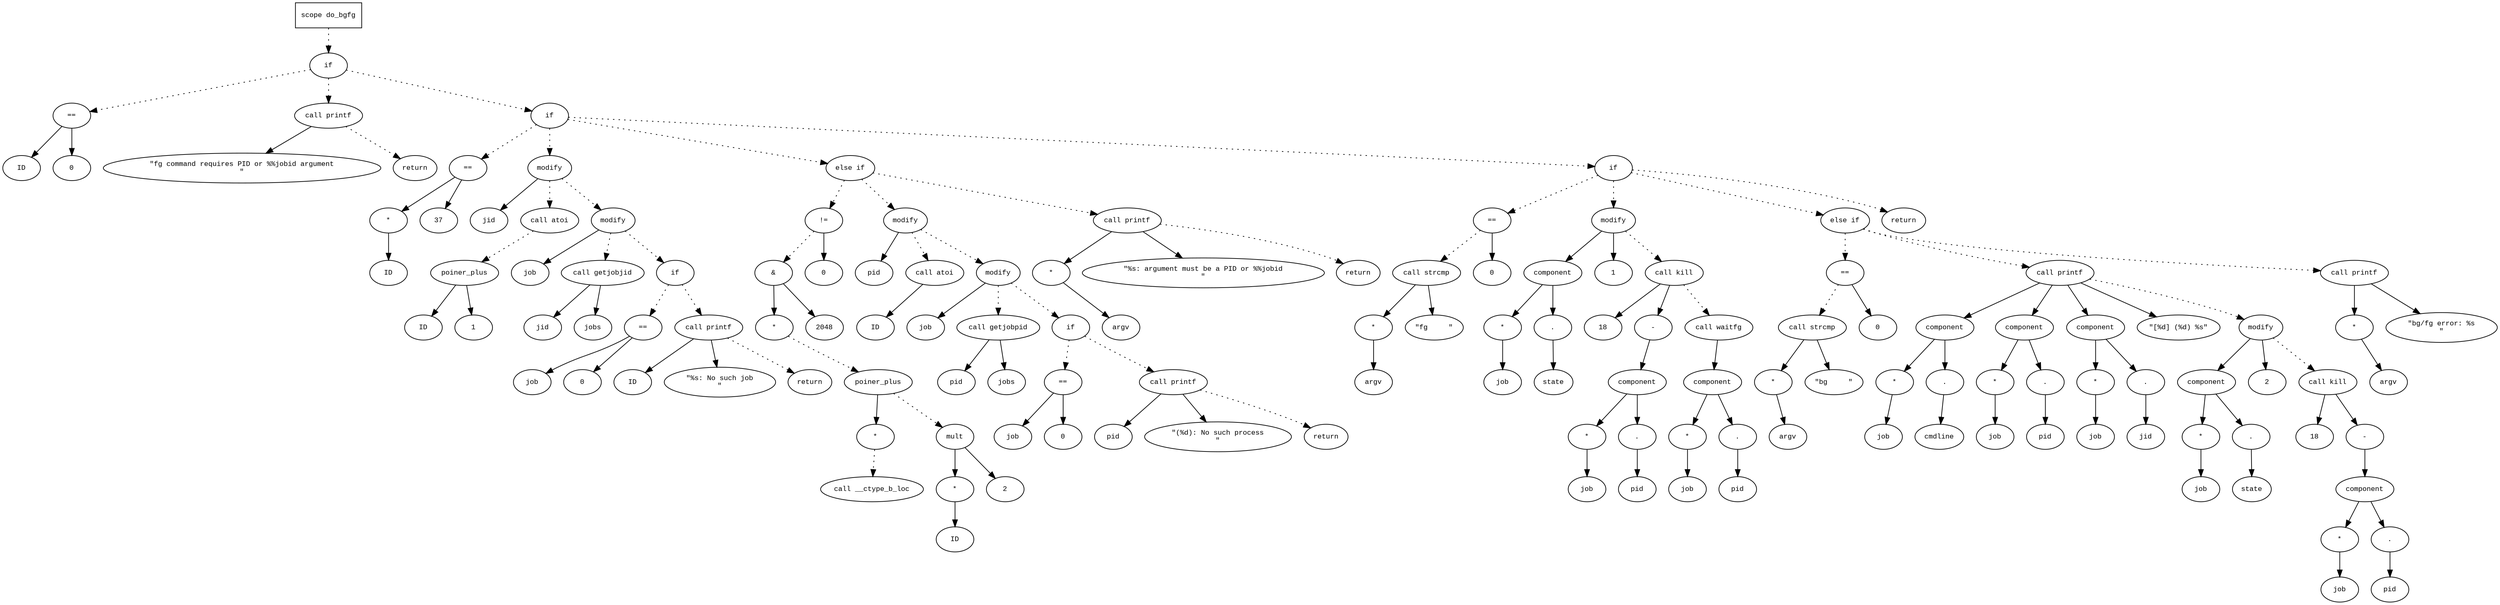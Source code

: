 digraph AST {
  graph [fontname="Times New Roman",fontsize=10];
  node  [fontname="Courier New",fontsize=10];
  edge  [fontname="Times New Roman",fontsize=10];

  node1 [label="scope do_bgfg",shape=box];
  node2 [label="if",shape=ellipse];
  node1 -> node2 [style=dotted];
  node3 [label="==",shape=ellipse];
  node4 [label="ID",shape=ellipse];
  node3 -> node4;
  node5 [label="0",shape=ellipse];
  node3 -> node5;
  node2 -> node3 [style=dotted];
  node6 [label="call printf",shape=ellipse];
  node7 [label="\"fg command requires PID or %%jobid argument
\"",shape=ellipse];
  node6 -> node7;
  node2 -> node6 [style=dotted];
  node8 [label="return",shape=ellipse];
  node6 -> node8 [style=dotted];
  node9 [label="if",shape=ellipse];
  node2 -> node9 [style=dotted];
  node10 [label="==",shape=ellipse];
  node11 [label="*",shape=ellipse];
  node12 [label="ID",shape=ellipse];
  node11 -> node12;
  node10 -> node11;
  node13 [label="37",shape=ellipse];
  node10 -> node13;
  node9 -> node10 [style=dotted];
  node14 [label="modify",shape=ellipse];
  node15 [label="jid",shape=ellipse];
  node14 -> node15;
  node16 [label="call atoi",shape=ellipse];
  node17 [label="poiner_plus",shape=ellipse];
  node18 [label="ID",shape=ellipse];
  node17 -> node18;
  node19 [label="1",shape=ellipse];
  node17 -> node19;
  node16 -> node17 [style=dotted];
  node14 -> node16 [style=dotted];
  node9 -> node14 [style=dotted];
  node20 [label="modify",shape=ellipse];
  node21 [label="job",shape=ellipse];
  node20 -> node21;
  node22 [label="call getjobjid",shape=ellipse];
  node23 [label="jid",shape=ellipse];
  node22 -> node23;
  node24 [label="jobs",shape=ellipse];
  node22 -> node24;
  node20 -> node22 [style=dotted];
  node14 -> node20 [style=dotted];
  node25 [label="if",shape=ellipse];
  node20 -> node25 [style=dotted];
  node26 [label="==",shape=ellipse];
  node27 [label="job",shape=ellipse];
  node26 -> node27;
  node28 [label="0",shape=ellipse];
  node26 -> node28;
  node25 -> node26 [style=dotted];
  node29 [label="call printf",shape=ellipse];
  node30 [label="ID",shape=ellipse];
  node29 -> node30;
  node31 [label="\"%s: No such job
\"",shape=ellipse];
  node29 -> node31;
  node25 -> node29 [style=dotted];
  node32 [label="return",shape=ellipse];
  node29 -> node32 [style=dotted];
  node33 [label="else if",shape=ellipse];
  node9 -> node33 [style=dotted];
  node34 [label="!=",shape=ellipse];
  node35 [label="&",shape=ellipse];
  node36 [label="*",shape=ellipse];
  node37 [label="poiner_plus",shape=ellipse];
  node38 [label="*",shape=ellipse];
  node39 [label="call __ctype_b_loc",shape=ellipse];
  node38 -> node39 [style=dotted];
  node37 -> node38;
  node40 [label="mult",shape=ellipse];
  node41 [label="*",shape=ellipse];
  node42 [label="ID",shape=ellipse];
  node41 -> node42;
  node40 -> node41;
  node43 [label="2",shape=ellipse];
  node40 -> node43;
  node37 -> node40 [style=dotted];
  node36 -> node37 [style=dotted];
  node35 -> node36;
  node44 [label="2048",shape=ellipse];
  node35 -> node44;
  node34 -> node35 [style=dotted];
  node45 [label="0",shape=ellipse];
  node34 -> node45;
  node33 -> node34 [style=dotted];
  node46 [label="modify",shape=ellipse];
  node47 [label="pid",shape=ellipse];
  node46 -> node47;
  node48 [label="call atoi",shape=ellipse];
  node49 [label="ID",shape=ellipse];
  node48 -> node49;
  node46 -> node48 [style=dotted];
  node33 -> node46 [style=dotted];
  node50 [label="modify",shape=ellipse];
  node51 [label="job",shape=ellipse];
  node50 -> node51;
  node52 [label="call getjobpid",shape=ellipse];
  node53 [label="pid",shape=ellipse];
  node52 -> node53;
  node54 [label="jobs",shape=ellipse];
  node52 -> node54;
  node50 -> node52 [style=dotted];
  node46 -> node50 [style=dotted];
  node55 [label="if",shape=ellipse];
  node50 -> node55 [style=dotted];
  node56 [label="==",shape=ellipse];
  node57 [label="job",shape=ellipse];
  node56 -> node57;
  node58 [label="0",shape=ellipse];
  node56 -> node58;
  node55 -> node56 [style=dotted];
  node59 [label="call printf",shape=ellipse];
  node60 [label="pid",shape=ellipse];
  node59 -> node60;
  node61 [label="\"(%d): No such process
\"",shape=ellipse];
  node59 -> node61;
  node55 -> node59 [style=dotted];
  node62 [label="return",shape=ellipse];
  node59 -> node62 [style=dotted];
  node63 [label="call printf",shape=ellipse];
  node64 [label="*",shape=ellipse];
  node65 [label="argv",shape=ellipse];
  node64 -> node65;
  node63 -> node64;
  node66 [label="\"%s: argument must be a PID or %%jobid
\"",shape=ellipse];
  node63 -> node66;
  node33 -> node63 [style=dotted];
  node67 [label="return",shape=ellipse];
  node63 -> node67 [style=dotted];
  node68 [label="if",shape=ellipse];
  node9 -> node68 [style=dotted];
  node69 [label="==",shape=ellipse];
  node70 [label="call strcmp",shape=ellipse];
  node71 [label="*",shape=ellipse];
  node72 [label="argv",shape=ellipse];
  node71 -> node72;
  node70 -> node71;
  node73 [label="\"fg     \"",shape=ellipse];
  node70 -> node73;
  node69 -> node70 [style=dotted];
  node74 [label="0",shape=ellipse];
  node69 -> node74;
  node68 -> node69 [style=dotted];
  node75 [label="modify",shape=ellipse];
  node76 [label="component",shape=ellipse];
  node75 -> node76;
  node77 [label="*",shape=ellipse];
  node78 [label="job",shape=ellipse];
  node77 -> node78;
  node76 -> node77;
  node79 [label=".",shape=ellipse];
  node76 -> node79;
  node80 [label="state",shape=ellipse];
  node79 -> node80;
  node81 [label="1",shape=ellipse];
  node75 -> node81;
  node68 -> node75 [style=dotted];
  node82 [label="call kill",shape=ellipse];
  node83 [label="18",shape=ellipse];
  node82 -> node83;
  node84 [label="-",shape=ellipse];
  node85 [label="component",shape=ellipse];
  node84 -> node85;
  node86 [label="*",shape=ellipse];
  node87 [label="job",shape=ellipse];
  node86 -> node87;
  node85 -> node86;
  node88 [label=".",shape=ellipse];
  node85 -> node88;
  node89 [label="pid",shape=ellipse];
  node88 -> node89;
  node82 -> node84;
  node75 -> node82 [style=dotted];
  node90 [label="call waitfg",shape=ellipse];
  node91 [label="component",shape=ellipse];
  node90 -> node91;
  node92 [label="*",shape=ellipse];
  node93 [label="job",shape=ellipse];
  node92 -> node93;
  node91 -> node92;
  node94 [label=".",shape=ellipse];
  node91 -> node94;
  node95 [label="pid",shape=ellipse];
  node94 -> node95;
  node82 -> node90 [style=dotted];
  node96 [label="else if",shape=ellipse];
  node68 -> node96 [style=dotted];
  node97 [label="==",shape=ellipse];
  node98 [label="call strcmp",shape=ellipse];
  node99 [label="*",shape=ellipse];
  node100 [label="argv",shape=ellipse];
  node99 -> node100;
  node98 -> node99;
  node101 [label="\"bg     \"",shape=ellipse];
  node98 -> node101;
  node97 -> node98 [style=dotted];
  node102 [label="0",shape=ellipse];
  node97 -> node102;
  node96 -> node97 [style=dotted];
  node103 [label="call printf",shape=ellipse];
  node104 [label="component",shape=ellipse];
  node103 -> node104;
  node105 [label="*",shape=ellipse];
  node106 [label="job",shape=ellipse];
  node105 -> node106;
  node104 -> node105;
  node107 [label=".",shape=ellipse];
  node104 -> node107;
  node108 [label="cmdline",shape=ellipse];
  node107 -> node108;
  node109 [label="component",shape=ellipse];
  node103 -> node109;
  node110 [label="*",shape=ellipse];
  node111 [label="job",shape=ellipse];
  node110 -> node111;
  node109 -> node110;
  node112 [label=".",shape=ellipse];
  node109 -> node112;
  node113 [label="pid",shape=ellipse];
  node112 -> node113;
  node114 [label="component",shape=ellipse];
  node103 -> node114;
  node115 [label="*",shape=ellipse];
  node116 [label="job",shape=ellipse];
  node115 -> node116;
  node114 -> node115;
  node117 [label=".",shape=ellipse];
  node114 -> node117;
  node118 [label="jid",shape=ellipse];
  node117 -> node118;
  node119 [label="\"[%d] (%d) %s\"",shape=ellipse];
  node103 -> node119;
  node96 -> node103 [style=dotted];
  node120 [label="modify",shape=ellipse];
  node121 [label="component",shape=ellipse];
  node120 -> node121;
  node122 [label="*",shape=ellipse];
  node123 [label="job",shape=ellipse];
  node122 -> node123;
  node121 -> node122;
  node124 [label=".",shape=ellipse];
  node121 -> node124;
  node125 [label="state",shape=ellipse];
  node124 -> node125;
  node126 [label="2",shape=ellipse];
  node120 -> node126;
  node103 -> node120 [style=dotted];
  node127 [label="call kill",shape=ellipse];
  node128 [label="18",shape=ellipse];
  node127 -> node128;
  node129 [label="-",shape=ellipse];
  node130 [label="component",shape=ellipse];
  node129 -> node130;
  node131 [label="*",shape=ellipse];
  node132 [label="job",shape=ellipse];
  node131 -> node132;
  node130 -> node131;
  node133 [label=".",shape=ellipse];
  node130 -> node133;
  node134 [label="pid",shape=ellipse];
  node133 -> node134;
  node127 -> node129;
  node120 -> node127 [style=dotted];
  node135 [label="call printf",shape=ellipse];
  node136 [label="*",shape=ellipse];
  node137 [label="argv",shape=ellipse];
  node136 -> node137;
  node135 -> node136;
  node138 [label="\"bg/fg error: %s
\"",shape=ellipse];
  node135 -> node138;
  node96 -> node135 [style=dotted];
  node139 [label="return",shape=ellipse];
  node68 -> node139 [style=dotted];
} 